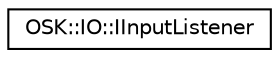 digraph "Representación gráfica de la clase"
{
 // LATEX_PDF_SIZE
  edge [fontname="Helvetica",fontsize="10",labelfontname="Helvetica",labelfontsize="10"];
  node [fontname="Helvetica",fontsize="10",shape=record];
  rankdir="LR";
  Node0 [label="OSK::IO::IInputListener",height=0.2,width=0.4,color="black", fillcolor="white", style="filled",URL="$class_o_s_k_1_1_i_o_1_1_i_input_listener.html",tooltip="Clase que reacciona a los eventos de entrada."];
}
